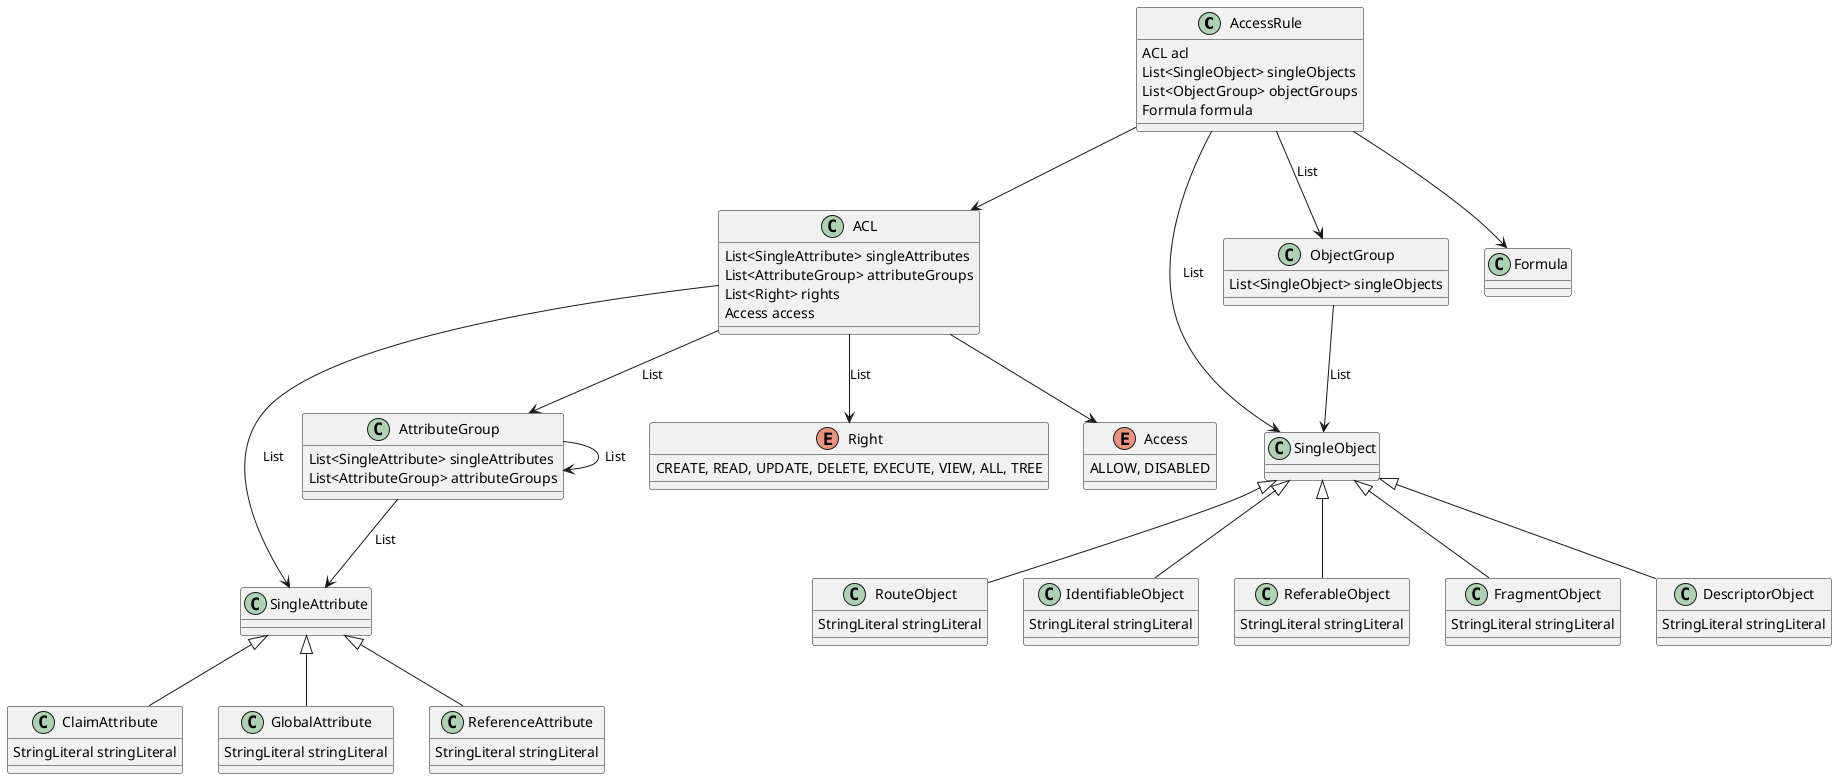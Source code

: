 @startuml
class AccessRule {
    ACL acl
    List<SingleObject> singleObjects
    List<ObjectGroup> objectGroups
    Formula formula
}
 
AccessRule --> ACL
AccessRule --> SingleObject : List
AccessRule --> ObjectGroup : List
AccessRule --> Formula
 
class ACL {
    List<SingleAttribute> singleAttributes
    List<AttributeGroup> attributeGroups
    List<Right> rights
    Access access
}
 
ACL --> SingleAttribute : List
ACL --> AttributeGroup : List
ACL --> Right : List
ACL --> Access
 
class SingleObject {
}
 
SingleObject <|-- RouteObject
SingleObject <|-- IdentifiableObject
SingleObject <|-- ReferableObject
SingleObject <|-- FragmentObject
SingleObject <|-- DescriptorObject
 
class RouteObject {
    StringLiteral stringLiteral
}
 
class IdentifiableObject {
    StringLiteral stringLiteral
}
 
class ReferableObject {
    StringLiteral stringLiteral
}
 
class FragmentObject {
    StringLiteral stringLiteral
}
 
class DescriptorObject {
    StringLiteral stringLiteral
}
 
class ObjectGroup {
    List<SingleObject> singleObjects
}
 
ObjectGroup --> SingleObject : List
 
class SingleAttribute {
}
 
SingleAttribute <|-- ClaimAttribute
SingleAttribute <|-- GlobalAttribute
SingleAttribute <|-- ReferenceAttribute
 
class ClaimAttribute {
    StringLiteral stringLiteral
}
 
class GlobalAttribute {
    StringLiteral stringLiteral
}
 
class ReferenceAttribute {
    StringLiteral stringLiteral
}
 
class AttributeGroup {
    List<SingleAttribute> singleAttributes
    List<AttributeGroup> attributeGroups
}
 
AttributeGroup --> SingleAttribute : List
AttributeGroup --> AttributeGroup : List
 
enum Right {
    CREATE, READ, UPDATE, DELETE, EXECUTE, VIEW, ALL, TREE
}
 
enum Access {
    ALLOW, DISABLED
}
 
class Formula {
}
@enduml